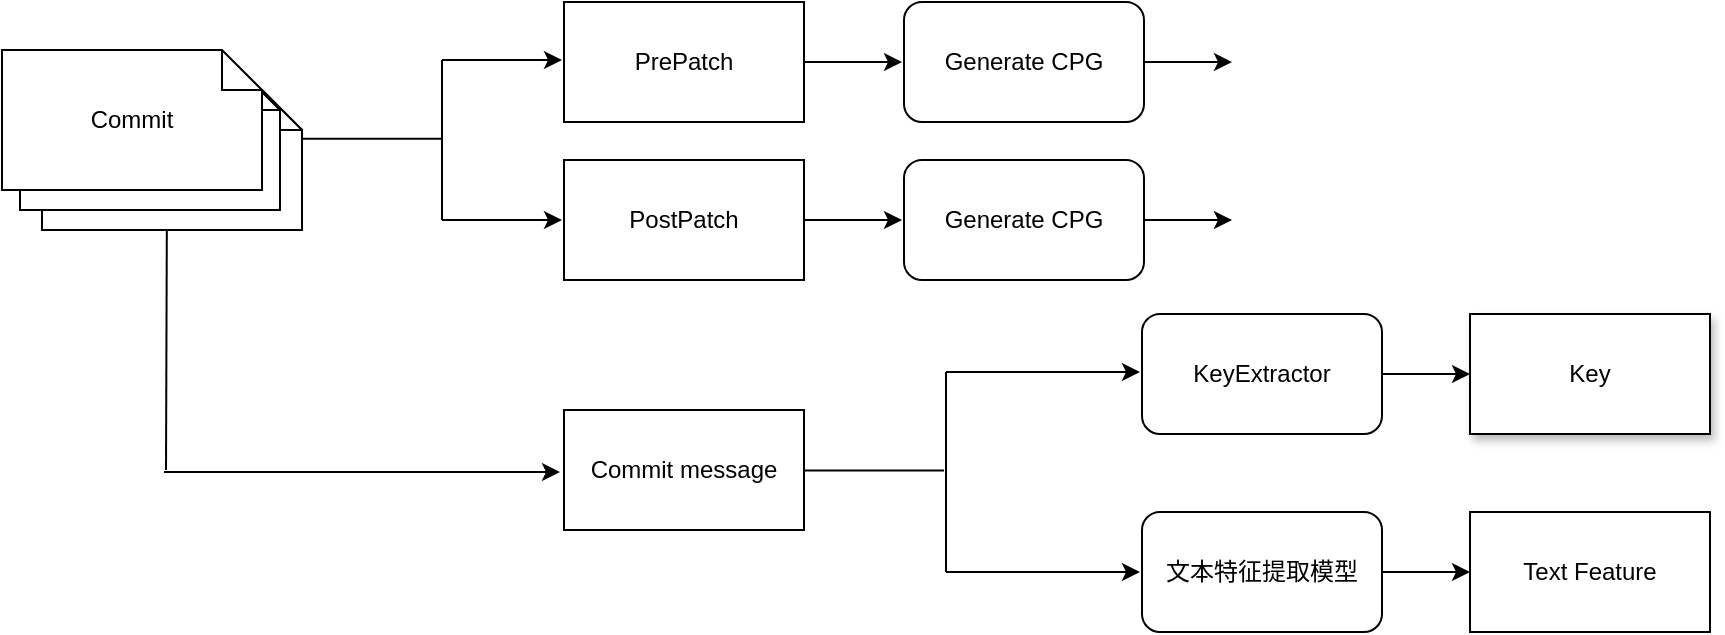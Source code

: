 <mxfile version="21.2.1" type="github">
  <diagram name="第 1 页" id="AJSdKsO4C3Va9-b6ls6C">
    <mxGraphModel dx="1134" dy="706" grid="1" gridSize="10" guides="1" tooltips="1" connect="1" arrows="1" fold="1" page="1" pageScale="1" pageWidth="827" pageHeight="1169" math="0" shadow="0">
      <root>
        <mxCell id="0" />
        <mxCell id="1" parent="0" />
        <mxCell id="vWMWjwVAAwe9uqM1hpxN-3" value="Note" style="shape=note;size=20;whiteSpace=wrap;html=1;" vertex="1" parent="1">
          <mxGeometry x="125" y="320" width="130" height="70" as="geometry" />
        </mxCell>
        <mxCell id="vWMWjwVAAwe9uqM1hpxN-4" value="Note" style="shape=note;size=20;whiteSpace=wrap;html=1;" vertex="1" parent="1">
          <mxGeometry x="125" y="320" width="130" height="70" as="geometry" />
        </mxCell>
        <mxCell id="vWMWjwVAAwe9uqM1hpxN-5" value="Note" style="shape=note;size=20;whiteSpace=wrap;html=1;" vertex="1" parent="1">
          <mxGeometry x="114" y="310" width="130" height="70" as="geometry" />
        </mxCell>
        <mxCell id="vWMWjwVAAwe9uqM1hpxN-6" value="Commit" style="shape=note;size=20;whiteSpace=wrap;html=1;" vertex="1" parent="1">
          <mxGeometry x="105" y="300" width="130" height="70" as="geometry" />
        </mxCell>
        <mxCell id="vWMWjwVAAwe9uqM1hpxN-9" value="" style="endArrow=none;html=1;rounded=0;" edge="1" parent="1">
          <mxGeometry width="50" height="50" relative="1" as="geometry">
            <mxPoint x="255" y="344.41" as="sourcePoint" />
            <mxPoint x="325" y="344.41" as="targetPoint" />
          </mxGeometry>
        </mxCell>
        <mxCell id="vWMWjwVAAwe9uqM1hpxN-10" value="" style="endArrow=none;html=1;rounded=0;" edge="1" parent="1">
          <mxGeometry width="50" height="50" relative="1" as="geometry">
            <mxPoint x="325" y="385" as="sourcePoint" />
            <mxPoint x="325" y="305" as="targetPoint" />
          </mxGeometry>
        </mxCell>
        <mxCell id="vWMWjwVAAwe9uqM1hpxN-13" value="" style="endArrow=classic;html=1;rounded=0;" edge="1" parent="1">
          <mxGeometry width="50" height="50" relative="1" as="geometry">
            <mxPoint x="325" y="305" as="sourcePoint" />
            <mxPoint x="385" y="305" as="targetPoint" />
          </mxGeometry>
        </mxCell>
        <mxCell id="vWMWjwVAAwe9uqM1hpxN-14" value="" style="endArrow=classic;html=1;rounded=0;" edge="1" parent="1">
          <mxGeometry width="50" height="50" relative="1" as="geometry">
            <mxPoint x="325" y="385" as="sourcePoint" />
            <mxPoint x="385" y="385" as="targetPoint" />
          </mxGeometry>
        </mxCell>
        <mxCell id="vWMWjwVAAwe9uqM1hpxN-29" style="edgeStyle=orthogonalEdgeStyle;rounded=0;orthogonalLoop=1;jettySize=auto;html=1;" edge="1" parent="1">
          <mxGeometry relative="1" as="geometry">
            <mxPoint x="555" y="306" as="targetPoint" />
            <mxPoint x="505" y="306" as="sourcePoint" />
          </mxGeometry>
        </mxCell>
        <mxCell id="vWMWjwVAAwe9uqM1hpxN-32" style="edgeStyle=orthogonalEdgeStyle;rounded=0;orthogonalLoop=1;jettySize=auto;html=1;" edge="1" parent="1">
          <mxGeometry relative="1" as="geometry">
            <mxPoint x="555" y="385" as="targetPoint" />
            <mxPoint x="505" y="385" as="sourcePoint" />
          </mxGeometry>
        </mxCell>
        <mxCell id="vWMWjwVAAwe9uqM1hpxN-18" value="" style="endArrow=none;html=1;rounded=0;" edge="1" parent="1">
          <mxGeometry width="50" height="50" relative="1" as="geometry">
            <mxPoint x="187" y="510" as="sourcePoint" />
            <mxPoint x="187.41" y="390" as="targetPoint" />
          </mxGeometry>
        </mxCell>
        <mxCell id="vWMWjwVAAwe9uqM1hpxN-19" value="" style="endArrow=classic;html=1;rounded=0;" edge="1" parent="1">
          <mxGeometry width="50" height="50" relative="1" as="geometry">
            <mxPoint x="186" y="511" as="sourcePoint" />
            <mxPoint x="384" y="511" as="targetPoint" />
          </mxGeometry>
        </mxCell>
        <mxCell id="vWMWjwVAAwe9uqM1hpxN-23" value="" style="endArrow=none;html=1;rounded=0;" edge="1" parent="1">
          <mxGeometry width="50" height="50" relative="1" as="geometry">
            <mxPoint x="506" y="510.29" as="sourcePoint" />
            <mxPoint x="576" y="510.29" as="targetPoint" />
          </mxGeometry>
        </mxCell>
        <mxCell id="vWMWjwVAAwe9uqM1hpxN-24" value="" style="endArrow=none;html=1;rounded=0;" edge="1" parent="1">
          <mxGeometry width="50" height="50" relative="1" as="geometry">
            <mxPoint x="577" y="561" as="sourcePoint" />
            <mxPoint x="577" y="461" as="targetPoint" />
          </mxGeometry>
        </mxCell>
        <mxCell id="vWMWjwVAAwe9uqM1hpxN-26" value="" style="endArrow=classic;html=1;rounded=0;" edge="1" parent="1">
          <mxGeometry width="50" height="50" relative="1" as="geometry">
            <mxPoint x="577" y="461" as="sourcePoint" />
            <mxPoint x="674" y="461" as="targetPoint" />
          </mxGeometry>
        </mxCell>
        <mxCell id="vWMWjwVAAwe9uqM1hpxN-27" value="" style="endArrow=classic;html=1;rounded=0;" edge="1" parent="1">
          <mxGeometry width="50" height="50" relative="1" as="geometry">
            <mxPoint x="577" y="561" as="sourcePoint" />
            <mxPoint x="674" y="561" as="targetPoint" />
          </mxGeometry>
        </mxCell>
        <mxCell id="vWMWjwVAAwe9uqM1hpxN-37" style="edgeStyle=orthogonalEdgeStyle;rounded=0;orthogonalLoop=1;jettySize=auto;html=1;" edge="1" parent="1" source="vWMWjwVAAwe9uqM1hpxN-28">
          <mxGeometry relative="1" as="geometry">
            <mxPoint x="839" y="561" as="targetPoint" />
          </mxGeometry>
        </mxCell>
        <mxCell id="vWMWjwVAAwe9uqM1hpxN-28" value="文本特征提取模型" style="rounded=1;whiteSpace=wrap;html=1;" vertex="1" parent="1">
          <mxGeometry x="675" y="531" width="120" height="60" as="geometry" />
        </mxCell>
        <mxCell id="vWMWjwVAAwe9uqM1hpxN-39" style="edgeStyle=orthogonalEdgeStyle;rounded=0;orthogonalLoop=1;jettySize=auto;html=1;" edge="1" parent="1" source="vWMWjwVAAwe9uqM1hpxN-31">
          <mxGeometry relative="1" as="geometry">
            <mxPoint x="720" y="306" as="targetPoint" />
          </mxGeometry>
        </mxCell>
        <mxCell id="vWMWjwVAAwe9uqM1hpxN-31" value="Generate CPG" style="rounded=1;whiteSpace=wrap;html=1;" vertex="1" parent="1">
          <mxGeometry x="556" y="276" width="120" height="60" as="geometry" />
        </mxCell>
        <mxCell id="vWMWjwVAAwe9uqM1hpxN-40" style="edgeStyle=orthogonalEdgeStyle;rounded=0;orthogonalLoop=1;jettySize=auto;html=1;" edge="1" parent="1" source="vWMWjwVAAwe9uqM1hpxN-33">
          <mxGeometry relative="1" as="geometry">
            <mxPoint x="720" y="385" as="targetPoint" />
          </mxGeometry>
        </mxCell>
        <mxCell id="vWMWjwVAAwe9uqM1hpxN-33" value="Generate CPG" style="rounded=1;whiteSpace=wrap;html=1;" vertex="1" parent="1">
          <mxGeometry x="556" y="355" width="120" height="60" as="geometry" />
        </mxCell>
        <mxCell id="vWMWjwVAAwe9uqM1hpxN-35" style="edgeStyle=orthogonalEdgeStyle;rounded=0;orthogonalLoop=1;jettySize=auto;html=1;" edge="1" parent="1" source="vWMWjwVAAwe9uqM1hpxN-34">
          <mxGeometry relative="1" as="geometry">
            <mxPoint x="839" y="462" as="targetPoint" />
          </mxGeometry>
        </mxCell>
        <mxCell id="vWMWjwVAAwe9uqM1hpxN-34" value="KeyExtractor" style="rounded=1;whiteSpace=wrap;html=1;" vertex="1" parent="1">
          <mxGeometry x="675" y="432" width="120" height="60" as="geometry" />
        </mxCell>
        <mxCell id="vWMWjwVAAwe9uqM1hpxN-36" value="Key" style="rounded=0;whiteSpace=wrap;html=1;glass=0;shadow=1;" vertex="1" parent="1">
          <mxGeometry x="839" y="432" width="120" height="60" as="geometry" />
        </mxCell>
        <mxCell id="vWMWjwVAAwe9uqM1hpxN-38" value="Text Feature" style="rounded=0;whiteSpace=wrap;html=1;" vertex="1" parent="1">
          <mxGeometry x="839" y="531" width="120" height="60" as="geometry" />
        </mxCell>
        <mxCell id="vWMWjwVAAwe9uqM1hpxN-41" value="PrePatch" style="rounded=0;whiteSpace=wrap;html=1;" vertex="1" parent="1">
          <mxGeometry x="386" y="276" width="120" height="60" as="geometry" />
        </mxCell>
        <mxCell id="vWMWjwVAAwe9uqM1hpxN-42" value="PostPatch" style="rounded=0;whiteSpace=wrap;html=1;" vertex="1" parent="1">
          <mxGeometry x="386" y="355" width="120" height="60" as="geometry" />
        </mxCell>
        <mxCell id="vWMWjwVAAwe9uqM1hpxN-43" value="Commit message" style="rounded=0;whiteSpace=wrap;html=1;" vertex="1" parent="1">
          <mxGeometry x="386" y="480" width="120" height="60" as="geometry" />
        </mxCell>
      </root>
    </mxGraphModel>
  </diagram>
</mxfile>
